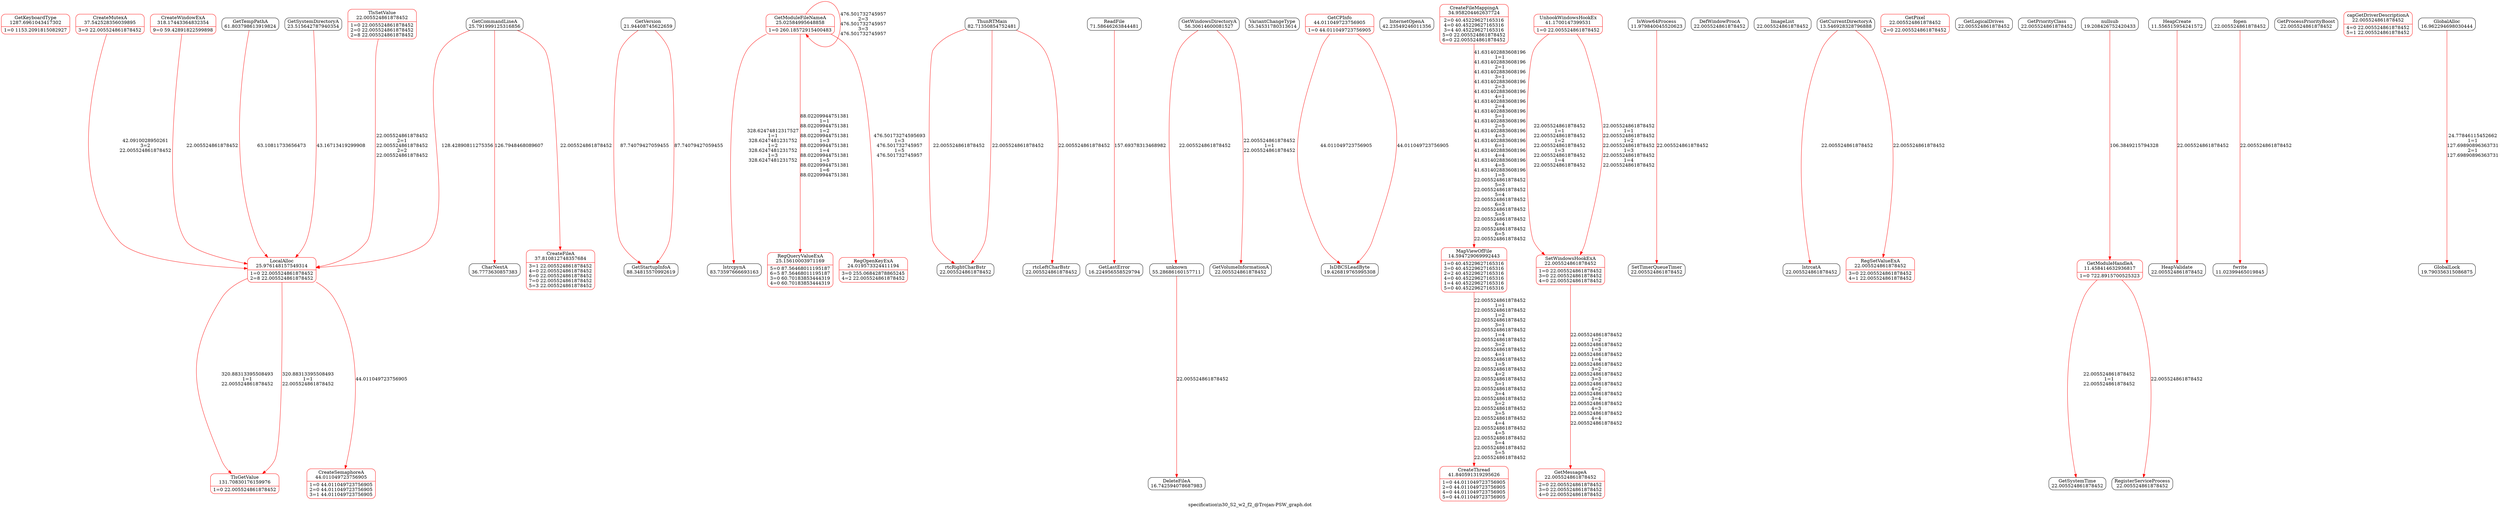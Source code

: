digraph graphname { node [style=rounded]; label="specification\\n30_S2_w2_f2_@Trojan-PSW_graph.dot";
GetKeyboardType	 [shape=record label="{GetKeyboardType\n1287.6961043417302|{1=0 1153.2091815082927}}" color=red];
CreateWindowExA	 [shape=record label="{CreateWindowExA\n318.17443364832354|{9=0 59.42891822599898}}" color=red];
TlsGetValue	 [shape=record label="{TlsGetValue\n131.70830176159976|{1=0 22.005524861878452}}" color=red];
GetStartupInfoA	 [shape=record label="{GetStartupInfoA\n88.34815570992619}" color=black];
lstrcpynA	 [shape=record label="{lstrcpynA\n83.73597666693163}" color=black];
ThunRTMain	 [shape=record label="{ThunRTMain\n82.71350854752481}" color=black];
ReadFile	 [shape=record label="{ReadFile\n71.58646263844481}" color=black];
GetTempPathA	 [shape=record label="{GetTempPathA\n61.803798613919824}" color=black];
GetWindowsDirectoryA	 [shape=record label="{GetWindowsDirectoryA\n56.30614600081527}" color=black];
VariantChangeType	 [shape=record label="{VariantChangeType\n55.34531780313614}" color=black];
unknown	 [shape=record label="{unknown\n55.28686160157711}" color=black];
CreateSemaphoreA	 [shape=record label="{CreateSemaphoreA\n44.011049723756905|{1=0 44.011049723756905\n2=0 44.011049723756905\n3=1 44.011049723756905}}" color=red];
GetCPInfo	 [shape=record label="{GetCPInfo\n44.011049723756905|{1=0 44.011049723756905}}" color=red];
InternetOpenA	 [shape=record label="{InternetOpenA\n42.23549246011356}" color=black];
CreateThread	 [shape=record label="{CreateThread\n41.840591319295626|{1=0 44.011049723756905\n2=0 44.011049723756905\n4=0 44.011049723756905\n5=0 44.011049723756905}}" color=red];
UnhookWindowsHookEx	 [shape=record label="{UnhookWindowsHookEx\n41.1700147399531|{1=0 22.005524861878452}}" color=red];
CreateFileA	 [shape=record label="{CreateFileA\n37.810812748357684|{3=1 22.005524861878452\n4=0 22.005524861878452\n6=0 22.005524861878452\n7=0 22.005524861878452\n5=3 22.005524861878452}}" color=red];
CreateMutexA	 [shape=record label="{CreateMutexA\n37.542528356039895|{3=0 22.005524861878452}}" color=red];
CharNextA	 [shape=record label="{CharNextA\n36.7773630857383}" color=black];
CreateFileMappingA	 [shape=record label="{CreateFileMappingA\n34.958204462637724|{2=0 40.45229627165316\n4=0 40.45229627165316\n3=4 40.45229627165316\n5=0 22.005524861878452\n6=0 22.005524861878452}}" color=red];
LocalAlloc	 [shape=record label="{LocalAlloc\n25.976148157549314|{1=0 22.005524861878452\n2=8 22.005524861878452}}" color=red];
GetCommandLineA	 [shape=record label="{GetCommandLineA\n25.791999125316856}" color=black];
RegQueryValueExA	 [shape=record label="{RegQueryValueExA\n25.15610003971169|{5=0 87.56468011195187\n6=5 87.56468011195187\n3=0 60.70183853444319\n4=0 60.70183853444319}}" color=red];
GetModuleFileNameA	 [shape=record label="{GetModuleFileNameA\n25.02584995648858|{1=0 260.18572915400483}}" color=red];
RegOpenKeyExA	 [shape=record label="{RegOpenKeyExA\n24.019573324411194|{3=0 255.06842878865245\n4=2 22.005524861878452}}" color=red];
GetSystemDirectoryA	 [shape=record label="{GetSystemDirectoryA\n23.515642787940354}" color=black];
TlsSetValue	 [shape=record label="{TlsSetValue\n22.005524861878452|{1=0 22.005524861878452\n2=0 22.005524861878452\n2=8 22.005524861878452}}" color=red];
SetTimerQueueTimer	 [shape=record label="{SetTimerQueueTimer\n22.005524861878452}" color=black];
DefWindowProcA	 [shape=record label="{DefWindowProcA\n22.005524861878452}" color=black];
GetVolumeInformationA	 [shape=record label="{GetVolumeInformationA\n22.005524861878452}" color=black];
rtcRightCharBstr	 [shape=record label="{rtcRightCharBstr\n22.005524861878452}" color=black];
ImageList	 [shape=record label="{ImageList\n22.005524861878452}" color=black];
lstrcatA	 [shape=record label="{lstrcatA\n22.005524861878452}" color=black];
GetPixel	 [shape=record label="{GetPixel\n22.005524861878452|{2=0 22.005524861878452}}" color=red];
rtcLeftCharBstr	 [shape=record label="{rtcLeftCharBstr\n22.005524861878452}" color=black];
GetLogicalDrives	 [shape=record label="{GetLogicalDrives\n22.005524861878452}" color=black];
RegSetValueExA	 [shape=record label="{RegSetValueExA\n22.005524861878452|{3=0 22.005524861878452\n4=1 22.005524861878452}}" color=red];
GetPriorityClass	 [shape=record label="{GetPriorityClass\n22.005524861878452}" color=black];
GetSystemTime	 [shape=record label="{GetSystemTime\n22.005524861878452}" color=black];
GetMessageA	 [shape=record label="{GetMessageA\n22.005524861878452|{2=0 22.005524861878452\n3=0 22.005524861878452\n4=0 22.005524861878452}}" color=red];
HeapValidate	 [shape=record label="{HeapValidate\n22.005524861878452}" color=black];
fopen	 [shape=record label="{fopen\n22.005524861878452}" color=black];
GetProcessPriorityBoost	 [shape=record label="{GetProcessPriorityBoost\n22.005524861878452}" color=black];
RegisterServiceProcess	 [shape=record label="{RegisterServiceProcess\n22.005524861878452}" color=black];
capGetDriverDescriptionA	 [shape=record label="{capGetDriverDescriptionA\n22.005524861878452|{4=0 22.005524861878452\n5=1 22.005524861878452}}" color=red];
SetWindowsHookExA	 [shape=record label="{SetWindowsHookExA\n22.005524861878452|{1=0 22.005524861878452\n3=0 22.005524861878452\n4=0 22.005524861878452}}" color=red];
GetVersion	 [shape=record label="{GetVersion\n21.94408745622659}" color=black];
GlobalLock	 [shape=record label="{GlobalLock\n19.790356315086875}" color=black];
IsDBCSLeadByte	 [shape=record label="{IsDBCSLeadByte\n19.426819765995308}" color=black];
nullsub	 [shape=record label="{nullsub\n19.208426752420433}" color=black];
GetLastError	 [shape=record label="{GetLastError\n16.224956558529794}" color=black];
DeleteFileA	 [shape=record label="{DeleteFileA\n16.742594078687983}" color=black];
MapViewOfFile	 [shape=record label="{MapViewOfFile\n14.594729069992443|{1=0 40.45229627165316\n3=0 40.45229627165316\n2=2 40.45229627165316\n4=0 40.45229627165316\n1=4 40.45229627165316\n5=0 40.45229627165316}}" color=red];
IsWow64Process	 [shape=record label="{IsWow64Process\n11.979840045520623}" color=black];
GetCurrentDirectoryA	 [shape=record label="{GetCurrentDirectoryA\n13.546928328796888}" color=black];
GetModuleHandleA	 [shape=record label="{GetModuleHandleA\n11.458414632936817|{1=0 722.8915700525323}}" color=red];
HeapCreate	 [shape=record label="{HeapCreate\n11.556515954241572}" color=black];
fwrite	 [shape=record label="{fwrite\n11.02399465019845}" color=black];
GlobalAlloc	 [shape=record label="{GlobalAlloc\n16.962294698030444}" color=black];
CreateWindowExA->LocalAlloc	 [label="22.005524861878452" color=red];
LocalAlloc->TlsGetValue	 [label="320.88313395508493\n1=1\n22.005524861878452" color=red];
GetVersion->GetStartupInfoA	 [label="87.74079427059455" color=red];
GetModuleFileNameA->lstrcpynA	 [label="328.62474812317527\n1=1\n328.6247481231752\n1=2\n328.6247481231752\n1=3\n328.6247481231752" color=red];
ThunRTMain->rtcRightCharBstr	 [label="22.005524861878452" color=red];
ReadFile->GetLastError	 [label="157.69378313468982" color=red];
GetTempPathA->LocalAlloc	 [label="63.10811733656473" color=red];
GetWindowsDirectoryA->unknown	 [label="22.005524861878452" color=red];
unknown->DeleteFileA	 [label="22.005524861878452" color=red];
LocalAlloc->CreateSemaphoreA	 [label="44.011049723756905" color=red];
GetCPInfo->IsDBCSLeadByte	 [label="44.011049723756905" color=red];
MapViewOfFile->CreateThread	 [label="22.005524861878452\n1=1\n22.005524861878452\n1=2\n22.005524861878452\n3=1\n22.005524861878452\n1=4\n22.005524861878452\n3=2\n22.005524861878452\n4=1\n22.005524861878452\n1=5\n22.005524861878452\n4=2\n22.005524861878452\n5=1\n22.005524861878452\n3=4\n22.005524861878452\n5=2\n22.005524861878452\n3=5\n22.005524861878452\n4=4\n22.005524861878452\n4=5\n22.005524861878452\n5=4\n22.005524861878452\n5=5\n22.005524861878452" color=red];
UnhookWindowsHookEx->SetWindowsHookExA	 [label="22.005524861878452\n1=1\n22.005524861878452\n1=2\n22.005524861878452\n1=3\n22.005524861878452\n1=4\n22.005524861878452" color=red];
GetCommandLineA->CreateFileA	 [label="22.005524861878452" color=red];
CreateMutexA->LocalAlloc	 [label="42.0910028950261\n3=2\n22.005524861878452" color=red];
GetCommandLineA->CharNextA	 [label="126.7948468089607" color=red];
CreateFileMappingA->MapViewOfFile	 [label="41.631402883608196\n1=1\n41.631402883608196\n2=1\n41.631402883608196\n3=1\n41.631402883608196\n2=3\n41.631402883608196\n4=1\n41.631402883608196\n2=4\n41.631402883608196\n5=1\n41.631402883608196\n2=5\n41.631402883608196\n4=3\n41.631402883608196\n6=1\n41.631402883608196\n4=4\n41.631402883608196\n4=5\n41.631402883608196\n1=5\n22.005524861878452\n5=3\n22.005524861878452\n5=4\n22.005524861878452\n6=3\n22.005524861878452\n5=5\n22.005524861878452\n6=4\n22.005524861878452\n6=5\n22.005524861878452" color=red];
LocalAlloc->TlsGetValue	 [label="320.88313395508493\n1=1\n22.005524861878452" color=red];
GetCommandLineA->LocalAlloc	 [label="128.42890811275356" color=red];
GetModuleFileNameA->RegQueryValueExA	 [label="88.02209944751381\n1=1\n88.02209944751381\n1=2\n88.02209944751381\n1=3\n88.02209944751381\n1=4\n88.02209944751381\n1=5\n88.02209944751381\n1=6\n88.02209944751381" color=red];
GetModuleFileNameA->GetModuleFileNameA	 [label="476.501732745957\n2=3\n476.501732745957\n3=3\n476.501732745957" color=red];
GetModuleFileNameA->RegOpenKeyExA	 [label="476.50173274595693\n1=3\n476.501732745957\n1=5\n476.501732745957" color=red];
GetSystemDirectoryA->LocalAlloc	 [label="43.16713419299908" color=red];
TlsSetValue->LocalAlloc	 [label="22.005524861878452\n2=1\n22.005524861878452\n2=2\n22.005524861878452" color=red];
IsWow64Process->SetTimerQueueTimer	 [label="22.005524861878452" color=red];
GetWindowsDirectoryA->GetVolumeInformationA	 [label="22.005524861878452\n1=1\n22.005524861878452" color=red];
ThunRTMain->rtcRightCharBstr	 [label="22.005524861878452" color=red];
GetCurrentDirectoryA->lstrcatA	 [label="22.005524861878452" color=red];
ThunRTMain->rtcLeftCharBstr	 [label="22.005524861878452" color=red];
GetCurrentDirectoryA->RegSetValueExA	 [label="22.005524861878452" color=red];
GetModuleHandleA->GetSystemTime	 [label="22.005524861878452\n1=1\n22.005524861878452" color=red];
SetWindowsHookExA->GetMessageA	 [label="22.005524861878452\n1=2\n22.005524861878452\n1=3\n22.005524861878452\n1=4\n22.005524861878452\n3=2\n22.005524861878452\n3=3\n22.005524861878452\n4=2\n22.005524861878452\n3=4\n22.005524861878452\n4=3\n22.005524861878452\n4=4\n22.005524861878452" color=red];
HeapCreate->HeapValidate	 [label="22.005524861878452" color=red];
fopen->fwrite	 [label="22.005524861878452" color=red];
GetModuleHandleA->RegisterServiceProcess	 [label="22.005524861878452" color=red];
UnhookWindowsHookEx->SetWindowsHookExA	 [label="22.005524861878452\n1=1\n22.005524861878452\n1=2\n22.005524861878452\n1=3\n22.005524861878452\n1=4\n22.005524861878452" color=red];
GetVersion->GetStartupInfoA	 [label="87.74079427059455" color=red];
GlobalAlloc->GlobalLock	 [label="24.77846115452662\n1=1\n127.69890896363731\n2=1\n127.69890896363731" color=red];
GetCPInfo->IsDBCSLeadByte	 [label="44.011049723756905" color=red];
nullsub->GetModuleHandleA	 [label="106.3849215794328" color=red];
}
